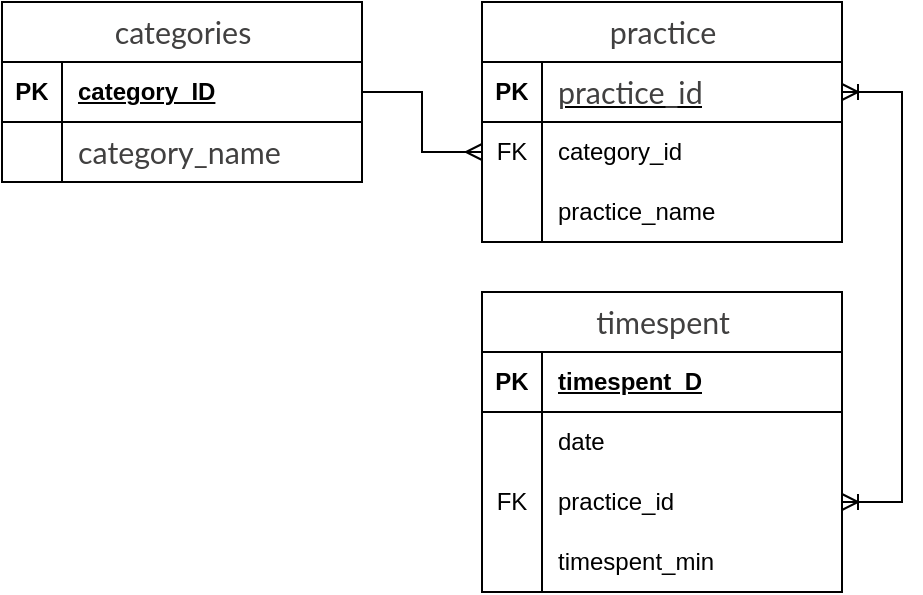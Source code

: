 <mxfile version="27.0.9">
  <diagram id="R2lEEEUBdFMjLlhIrx00" name="Page-1">
    <mxGraphModel dx="928" dy="888" grid="1" gridSize="10" guides="1" tooltips="1" connect="1" arrows="1" fold="1" page="1" pageScale="1" pageWidth="850" pageHeight="1100" math="0" shadow="0" extFonts="Permanent Marker^https://fonts.googleapis.com/css?family=Permanent+Marker">
      <root>
        <mxCell id="0" />
        <mxCell id="1" parent="0" />
        <mxCell id="4i_kYPTqz95Cjxxrd6sJ-1" value="&lt;span style=&quot;color: rgb(65, 64, 64); font-family: Lato, &amp;quot;Helvetica Neue&amp;quot;, Helvetica, Arial, &amp;quot;Hiragino Maru Gothic Pro&amp;quot;, Meiryo, &amp;quot;MS PGothic&amp;quot;, sans-serif; font-size: 15.2px; font-weight: 400; text-align: start; text-wrap-mode: wrap; background-color: rgb(255, 255, 255);&quot;&gt;categories&lt;/span&gt;" style="shape=table;startSize=30;container=1;collapsible=1;childLayout=tableLayout;fixedRows=1;rowLines=0;fontStyle=1;align=center;resizeLast=1;html=1;" vertex="1" parent="1">
          <mxGeometry x="140" y="155" width="180" height="90" as="geometry" />
        </mxCell>
        <mxCell id="4i_kYPTqz95Cjxxrd6sJ-2" value="" style="shape=tableRow;horizontal=0;startSize=0;swimlaneHead=0;swimlaneBody=0;fillColor=none;collapsible=0;dropTarget=0;points=[[0,0.5],[1,0.5]];portConstraint=eastwest;top=0;left=0;right=0;bottom=1;" vertex="1" parent="4i_kYPTqz95Cjxxrd6sJ-1">
          <mxGeometry y="30" width="180" height="30" as="geometry" />
        </mxCell>
        <mxCell id="4i_kYPTqz95Cjxxrd6sJ-3" value="PK" style="shape=partialRectangle;connectable=0;fillColor=none;top=0;left=0;bottom=0;right=0;fontStyle=1;overflow=hidden;whiteSpace=wrap;html=1;" vertex="1" parent="4i_kYPTqz95Cjxxrd6sJ-2">
          <mxGeometry width="30" height="30" as="geometry">
            <mxRectangle width="30" height="30" as="alternateBounds" />
          </mxGeometry>
        </mxCell>
        <mxCell id="4i_kYPTqz95Cjxxrd6sJ-4" value="category_ID" style="shape=partialRectangle;connectable=0;fillColor=none;top=0;left=0;bottom=0;right=0;align=left;spacingLeft=6;fontStyle=5;overflow=hidden;whiteSpace=wrap;html=1;" vertex="1" parent="4i_kYPTqz95Cjxxrd6sJ-2">
          <mxGeometry x="30" width="150" height="30" as="geometry">
            <mxRectangle width="150" height="30" as="alternateBounds" />
          </mxGeometry>
        </mxCell>
        <mxCell id="4i_kYPTqz95Cjxxrd6sJ-5" value="" style="shape=tableRow;horizontal=0;startSize=0;swimlaneHead=0;swimlaneBody=0;fillColor=none;collapsible=0;dropTarget=0;points=[[0,0.5],[1,0.5]];portConstraint=eastwest;top=0;left=0;right=0;bottom=0;" vertex="1" parent="4i_kYPTqz95Cjxxrd6sJ-1">
          <mxGeometry y="60" width="180" height="30" as="geometry" />
        </mxCell>
        <mxCell id="4i_kYPTqz95Cjxxrd6sJ-6" value="" style="shape=partialRectangle;connectable=0;fillColor=none;top=0;left=0;bottom=0;right=0;editable=1;overflow=hidden;whiteSpace=wrap;html=1;" vertex="1" parent="4i_kYPTqz95Cjxxrd6sJ-5">
          <mxGeometry width="30" height="30" as="geometry">
            <mxRectangle width="30" height="30" as="alternateBounds" />
          </mxGeometry>
        </mxCell>
        <mxCell id="4i_kYPTqz95Cjxxrd6sJ-7" value="&lt;span style=&quot;color: rgb(65, 64, 64); font-family: Lato, &amp;quot;Helvetica Neue&amp;quot;, Helvetica, Arial, &amp;quot;Hiragino Maru Gothic Pro&amp;quot;, Meiryo, &amp;quot;MS PGothic&amp;quot;, sans-serif; font-size: 15.2px; background-color: rgb(255, 255, 255);&quot;&gt;category_name&lt;/span&gt;" style="shape=partialRectangle;connectable=0;fillColor=none;top=0;left=0;bottom=0;right=0;align=left;spacingLeft=6;overflow=hidden;whiteSpace=wrap;html=1;" vertex="1" parent="4i_kYPTqz95Cjxxrd6sJ-5">
          <mxGeometry x="30" width="150" height="30" as="geometry">
            <mxRectangle width="150" height="30" as="alternateBounds" />
          </mxGeometry>
        </mxCell>
        <mxCell id="4i_kYPTqz95Cjxxrd6sJ-15" value="&lt;span style=&quot;color: rgb(65, 64, 64); font-family: Lato, &amp;quot;Helvetica Neue&amp;quot;, Helvetica, Arial, &amp;quot;Hiragino Maru Gothic Pro&amp;quot;, Meiryo, &amp;quot;MS PGothic&amp;quot;, sans-serif; font-size: 15.2px; font-weight: 400; text-align: start; text-wrap-mode: wrap; background-color: rgb(255, 255, 255);&quot;&gt;practice&lt;/span&gt;" style="shape=table;startSize=30;container=1;collapsible=1;childLayout=tableLayout;fixedRows=1;rowLines=0;fontStyle=1;align=center;resizeLast=1;html=1;" vertex="1" parent="1">
          <mxGeometry x="380" y="155" width="180" height="120" as="geometry" />
        </mxCell>
        <mxCell id="4i_kYPTqz95Cjxxrd6sJ-16" value="" style="shape=tableRow;horizontal=0;startSize=0;swimlaneHead=0;swimlaneBody=0;fillColor=none;collapsible=0;dropTarget=0;points=[[0,0.5],[1,0.5]];portConstraint=eastwest;top=0;left=0;right=0;bottom=1;" vertex="1" parent="4i_kYPTqz95Cjxxrd6sJ-15">
          <mxGeometry y="30" width="180" height="30" as="geometry" />
        </mxCell>
        <mxCell id="4i_kYPTqz95Cjxxrd6sJ-17" value="PK" style="shape=partialRectangle;connectable=0;fillColor=none;top=0;left=0;bottom=0;right=0;fontStyle=1;overflow=hidden;whiteSpace=wrap;html=1;" vertex="1" parent="4i_kYPTqz95Cjxxrd6sJ-16">
          <mxGeometry width="30" height="30" as="geometry">
            <mxRectangle width="30" height="30" as="alternateBounds" />
          </mxGeometry>
        </mxCell>
        <mxCell id="4i_kYPTqz95Cjxxrd6sJ-18" value="&lt;font face=&quot;Lato, Helvetica Neue, Helvetica, Arial, Hiragino Maru Gothic Pro, Meiryo, MS PGothic, sans-serif&quot; color=&quot;#414040&quot;&gt;&lt;span style=&quot;font-size: 15.2px; font-weight: 400; background-color: rgb(255, 255, 255);&quot;&gt;practice_id&lt;/span&gt;&lt;/font&gt;" style="shape=partialRectangle;connectable=0;fillColor=none;top=0;left=0;bottom=0;right=0;align=left;spacingLeft=6;fontStyle=5;overflow=hidden;whiteSpace=wrap;html=1;" vertex="1" parent="4i_kYPTqz95Cjxxrd6sJ-16">
          <mxGeometry x="30" width="150" height="30" as="geometry">
            <mxRectangle width="150" height="30" as="alternateBounds" />
          </mxGeometry>
        </mxCell>
        <mxCell id="4i_kYPTqz95Cjxxrd6sJ-19" value="" style="shape=tableRow;horizontal=0;startSize=0;swimlaneHead=0;swimlaneBody=0;fillColor=none;collapsible=0;dropTarget=0;points=[[0,0.5],[1,0.5]];portConstraint=eastwest;top=0;left=0;right=0;bottom=0;" vertex="1" parent="4i_kYPTqz95Cjxxrd6sJ-15">
          <mxGeometry y="60" width="180" height="30" as="geometry" />
        </mxCell>
        <mxCell id="4i_kYPTqz95Cjxxrd6sJ-20" value="FK" style="shape=partialRectangle;connectable=0;fillColor=none;top=0;left=0;bottom=0;right=0;editable=1;overflow=hidden;whiteSpace=wrap;html=1;" vertex="1" parent="4i_kYPTqz95Cjxxrd6sJ-19">
          <mxGeometry width="30" height="30" as="geometry">
            <mxRectangle width="30" height="30" as="alternateBounds" />
          </mxGeometry>
        </mxCell>
        <mxCell id="4i_kYPTqz95Cjxxrd6sJ-21" value="category_id" style="shape=partialRectangle;connectable=0;fillColor=none;top=0;left=0;bottom=0;right=0;align=left;spacingLeft=6;overflow=hidden;whiteSpace=wrap;html=1;" vertex="1" parent="4i_kYPTqz95Cjxxrd6sJ-19">
          <mxGeometry x="30" width="150" height="30" as="geometry">
            <mxRectangle width="150" height="30" as="alternateBounds" />
          </mxGeometry>
        </mxCell>
        <mxCell id="4i_kYPTqz95Cjxxrd6sJ-22" value="" style="shape=tableRow;horizontal=0;startSize=0;swimlaneHead=0;swimlaneBody=0;fillColor=none;collapsible=0;dropTarget=0;points=[[0,0.5],[1,0.5]];portConstraint=eastwest;top=0;left=0;right=0;bottom=0;" vertex="1" parent="4i_kYPTqz95Cjxxrd6sJ-15">
          <mxGeometry y="90" width="180" height="30" as="geometry" />
        </mxCell>
        <mxCell id="4i_kYPTqz95Cjxxrd6sJ-23" value="" style="shape=partialRectangle;connectable=0;fillColor=none;top=0;left=0;bottom=0;right=0;editable=1;overflow=hidden;whiteSpace=wrap;html=1;" vertex="1" parent="4i_kYPTqz95Cjxxrd6sJ-22">
          <mxGeometry width="30" height="30" as="geometry">
            <mxRectangle width="30" height="30" as="alternateBounds" />
          </mxGeometry>
        </mxCell>
        <mxCell id="4i_kYPTqz95Cjxxrd6sJ-24" value="practice_name" style="shape=partialRectangle;connectable=0;fillColor=none;top=0;left=0;bottom=0;right=0;align=left;spacingLeft=6;overflow=hidden;whiteSpace=wrap;html=1;" vertex="1" parent="4i_kYPTqz95Cjxxrd6sJ-22">
          <mxGeometry x="30" width="150" height="30" as="geometry">
            <mxRectangle width="150" height="30" as="alternateBounds" />
          </mxGeometry>
        </mxCell>
        <mxCell id="4i_kYPTqz95Cjxxrd6sJ-28" value="&lt;span style=&quot;color: rgb(65, 64, 64); font-family: Lato, &amp;quot;Helvetica Neue&amp;quot;, Helvetica, Arial, &amp;quot;Hiragino Maru Gothic Pro&amp;quot;, Meiryo, &amp;quot;MS PGothic&amp;quot;, sans-serif; font-size: 15.2px; font-weight: 400; text-align: start; text-wrap-mode: wrap; background-color: rgb(255, 255, 255);&quot;&gt;timespent&lt;/span&gt;" style="shape=table;startSize=30;container=1;collapsible=1;childLayout=tableLayout;fixedRows=1;rowLines=0;fontStyle=1;align=center;resizeLast=1;html=1;" vertex="1" parent="1">
          <mxGeometry x="380" y="300" width="180" height="150" as="geometry" />
        </mxCell>
        <mxCell id="4i_kYPTqz95Cjxxrd6sJ-29" value="" style="shape=tableRow;horizontal=0;startSize=0;swimlaneHead=0;swimlaneBody=0;fillColor=none;collapsible=0;dropTarget=0;points=[[0,0.5],[1,0.5]];portConstraint=eastwest;top=0;left=0;right=0;bottom=1;" vertex="1" parent="4i_kYPTqz95Cjxxrd6sJ-28">
          <mxGeometry y="30" width="180" height="30" as="geometry" />
        </mxCell>
        <mxCell id="4i_kYPTqz95Cjxxrd6sJ-30" value="PK" style="shape=partialRectangle;connectable=0;fillColor=none;top=0;left=0;bottom=0;right=0;fontStyle=1;overflow=hidden;whiteSpace=wrap;html=1;" vertex="1" parent="4i_kYPTqz95Cjxxrd6sJ-29">
          <mxGeometry width="30" height="30" as="geometry">
            <mxRectangle width="30" height="30" as="alternateBounds" />
          </mxGeometry>
        </mxCell>
        <mxCell id="4i_kYPTqz95Cjxxrd6sJ-31" value="timespent_D" style="shape=partialRectangle;connectable=0;fillColor=none;top=0;left=0;bottom=0;right=0;align=left;spacingLeft=6;fontStyle=5;overflow=hidden;whiteSpace=wrap;html=1;" vertex="1" parent="4i_kYPTqz95Cjxxrd6sJ-29">
          <mxGeometry x="30" width="150" height="30" as="geometry">
            <mxRectangle width="150" height="30" as="alternateBounds" />
          </mxGeometry>
        </mxCell>
        <mxCell id="4i_kYPTqz95Cjxxrd6sJ-32" value="" style="shape=tableRow;horizontal=0;startSize=0;swimlaneHead=0;swimlaneBody=0;fillColor=none;collapsible=0;dropTarget=0;points=[[0,0.5],[1,0.5]];portConstraint=eastwest;top=0;left=0;right=0;bottom=0;" vertex="1" parent="4i_kYPTqz95Cjxxrd6sJ-28">
          <mxGeometry y="60" width="180" height="30" as="geometry" />
        </mxCell>
        <mxCell id="4i_kYPTqz95Cjxxrd6sJ-33" value="" style="shape=partialRectangle;connectable=0;fillColor=none;top=0;left=0;bottom=0;right=0;editable=1;overflow=hidden;whiteSpace=wrap;html=1;" vertex="1" parent="4i_kYPTqz95Cjxxrd6sJ-32">
          <mxGeometry width="30" height="30" as="geometry">
            <mxRectangle width="30" height="30" as="alternateBounds" />
          </mxGeometry>
        </mxCell>
        <mxCell id="4i_kYPTqz95Cjxxrd6sJ-34" value="date" style="shape=partialRectangle;connectable=0;fillColor=none;top=0;left=0;bottom=0;right=0;align=left;spacingLeft=6;overflow=hidden;whiteSpace=wrap;html=1;" vertex="1" parent="4i_kYPTqz95Cjxxrd6sJ-32">
          <mxGeometry x="30" width="150" height="30" as="geometry">
            <mxRectangle width="150" height="30" as="alternateBounds" />
          </mxGeometry>
        </mxCell>
        <mxCell id="4i_kYPTqz95Cjxxrd6sJ-35" value="" style="shape=tableRow;horizontal=0;startSize=0;swimlaneHead=0;swimlaneBody=0;fillColor=none;collapsible=0;dropTarget=0;points=[[0,0.5],[1,0.5]];portConstraint=eastwest;top=0;left=0;right=0;bottom=0;" vertex="1" parent="4i_kYPTqz95Cjxxrd6sJ-28">
          <mxGeometry y="90" width="180" height="30" as="geometry" />
        </mxCell>
        <mxCell id="4i_kYPTqz95Cjxxrd6sJ-36" value="FK" style="shape=partialRectangle;connectable=0;fillColor=none;top=0;left=0;bottom=0;right=0;editable=1;overflow=hidden;whiteSpace=wrap;html=1;" vertex="1" parent="4i_kYPTqz95Cjxxrd6sJ-35">
          <mxGeometry width="30" height="30" as="geometry">
            <mxRectangle width="30" height="30" as="alternateBounds" />
          </mxGeometry>
        </mxCell>
        <mxCell id="4i_kYPTqz95Cjxxrd6sJ-37" value="practice_id" style="shape=partialRectangle;connectable=0;fillColor=none;top=0;left=0;bottom=0;right=0;align=left;spacingLeft=6;overflow=hidden;whiteSpace=wrap;html=1;" vertex="1" parent="4i_kYPTqz95Cjxxrd6sJ-35">
          <mxGeometry x="30" width="150" height="30" as="geometry">
            <mxRectangle width="150" height="30" as="alternateBounds" />
          </mxGeometry>
        </mxCell>
        <mxCell id="4i_kYPTqz95Cjxxrd6sJ-38" value="" style="shape=tableRow;horizontal=0;startSize=0;swimlaneHead=0;swimlaneBody=0;fillColor=none;collapsible=0;dropTarget=0;points=[[0,0.5],[1,0.5]];portConstraint=eastwest;top=0;left=0;right=0;bottom=0;" vertex="1" parent="4i_kYPTqz95Cjxxrd6sJ-28">
          <mxGeometry y="120" width="180" height="30" as="geometry" />
        </mxCell>
        <mxCell id="4i_kYPTqz95Cjxxrd6sJ-39" value="" style="shape=partialRectangle;connectable=0;fillColor=none;top=0;left=0;bottom=0;right=0;editable=1;overflow=hidden;whiteSpace=wrap;html=1;" vertex="1" parent="4i_kYPTqz95Cjxxrd6sJ-38">
          <mxGeometry width="30" height="30" as="geometry">
            <mxRectangle width="30" height="30" as="alternateBounds" />
          </mxGeometry>
        </mxCell>
        <mxCell id="4i_kYPTqz95Cjxxrd6sJ-40" value="timespent_min" style="shape=partialRectangle;connectable=0;fillColor=none;top=0;left=0;bottom=0;right=0;align=left;spacingLeft=6;overflow=hidden;whiteSpace=wrap;html=1;" vertex="1" parent="4i_kYPTqz95Cjxxrd6sJ-38">
          <mxGeometry x="30" width="150" height="30" as="geometry">
            <mxRectangle width="150" height="30" as="alternateBounds" />
          </mxGeometry>
        </mxCell>
        <mxCell id="4i_kYPTqz95Cjxxrd6sJ-41" value="" style="edgeStyle=entityRelationEdgeStyle;fontSize=12;html=1;endArrow=ERoneToMany;startArrow=ERoneToMany;rounded=0;exitX=1;exitY=0.5;exitDx=0;exitDy=0;entryX=1;entryY=0.5;entryDx=0;entryDy=0;" edge="1" parent="1" source="4i_kYPTqz95Cjxxrd6sJ-16" target="4i_kYPTqz95Cjxxrd6sJ-35">
          <mxGeometry width="100" height="100" relative="1" as="geometry">
            <mxPoint x="660" y="310" as="sourcePoint" />
            <mxPoint x="540" y="365" as="targetPoint" />
            <Array as="points">
              <mxPoint x="670" y="150" />
              <mxPoint x="760" y="130" />
            </Array>
          </mxGeometry>
        </mxCell>
        <mxCell id="4i_kYPTqz95Cjxxrd6sJ-42" value="" style="edgeStyle=entityRelationEdgeStyle;fontSize=12;html=1;endArrow=ERmany;rounded=0;exitX=1;exitY=0.5;exitDx=0;exitDy=0;entryX=0;entryY=0.5;entryDx=0;entryDy=0;" edge="1" parent="1" source="4i_kYPTqz95Cjxxrd6sJ-2" target="4i_kYPTqz95Cjxxrd6sJ-19">
          <mxGeometry width="100" height="100" relative="1" as="geometry">
            <mxPoint x="320" y="510" as="sourcePoint" />
            <mxPoint x="420" y="410" as="targetPoint" />
          </mxGeometry>
        </mxCell>
      </root>
    </mxGraphModel>
  </diagram>
</mxfile>
